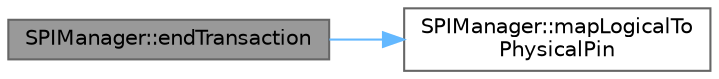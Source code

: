 digraph "SPIManager::endTransaction"
{
 // LATEX_PDF_SIZE
  bgcolor="transparent";
  edge [fontname=Helvetica,fontsize=10,labelfontname=Helvetica,labelfontsize=10];
  node [fontname=Helvetica,fontsize=10,shape=box,height=0.2,width=0.4];
  rankdir="LR";
  Node1 [id="Node000001",label="SPIManager::endTransaction",height=0.2,width=0.4,color="gray40", fillcolor="grey60", style="filled", fontcolor="black",tooltip=" "];
  Node1 -> Node2 [id="edge1_Node000001_Node000002",color="steelblue1",style="solid",tooltip=" "];
  Node2 [id="Node000002",label="SPIManager::mapLogicalTo\lPhysicalPin",height=0.2,width=0.4,color="grey40", fillcolor="white", style="filled",URL="$class_s_p_i_manager.html#a9e07cab432e9a41da8f86fcf9109e311",tooltip="Map a logical SS pin index to a physical pin number."];
}
